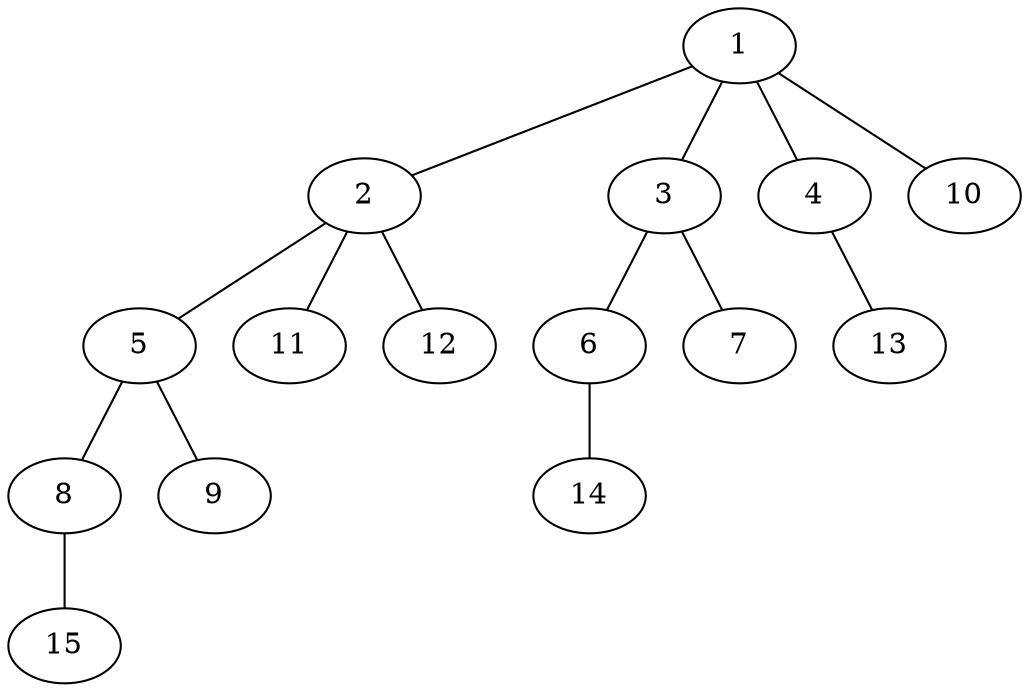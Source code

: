 graph molecule_206 {
	1	 [chem=C];
	2	 [chem=C];
	1 -- 2	 [valence=1];
	3	 [chem=C];
	1 -- 3	 [valence=1];
	4	 [chem=O];
	1 -- 4	 [valence=1];
	10	 [chem=H];
	1 -- 10	 [valence=1];
	5	 [chem=C];
	2 -- 5	 [valence=1];
	11	 [chem=H];
	2 -- 11	 [valence=1];
	12	 [chem=H];
	2 -- 12	 [valence=1];
	6	 [chem=O];
	3 -- 6	 [valence=1];
	7	 [chem=O];
	3 -- 7	 [valence=2];
	13	 [chem=H];
	4 -- 13	 [valence=1];
	8	 [chem=O];
	5 -- 8	 [valence=1];
	9	 [chem=O];
	5 -- 9	 [valence=2];
	14	 [chem=H];
	6 -- 14	 [valence=1];
	15	 [chem=H];
	8 -- 15	 [valence=1];
}
